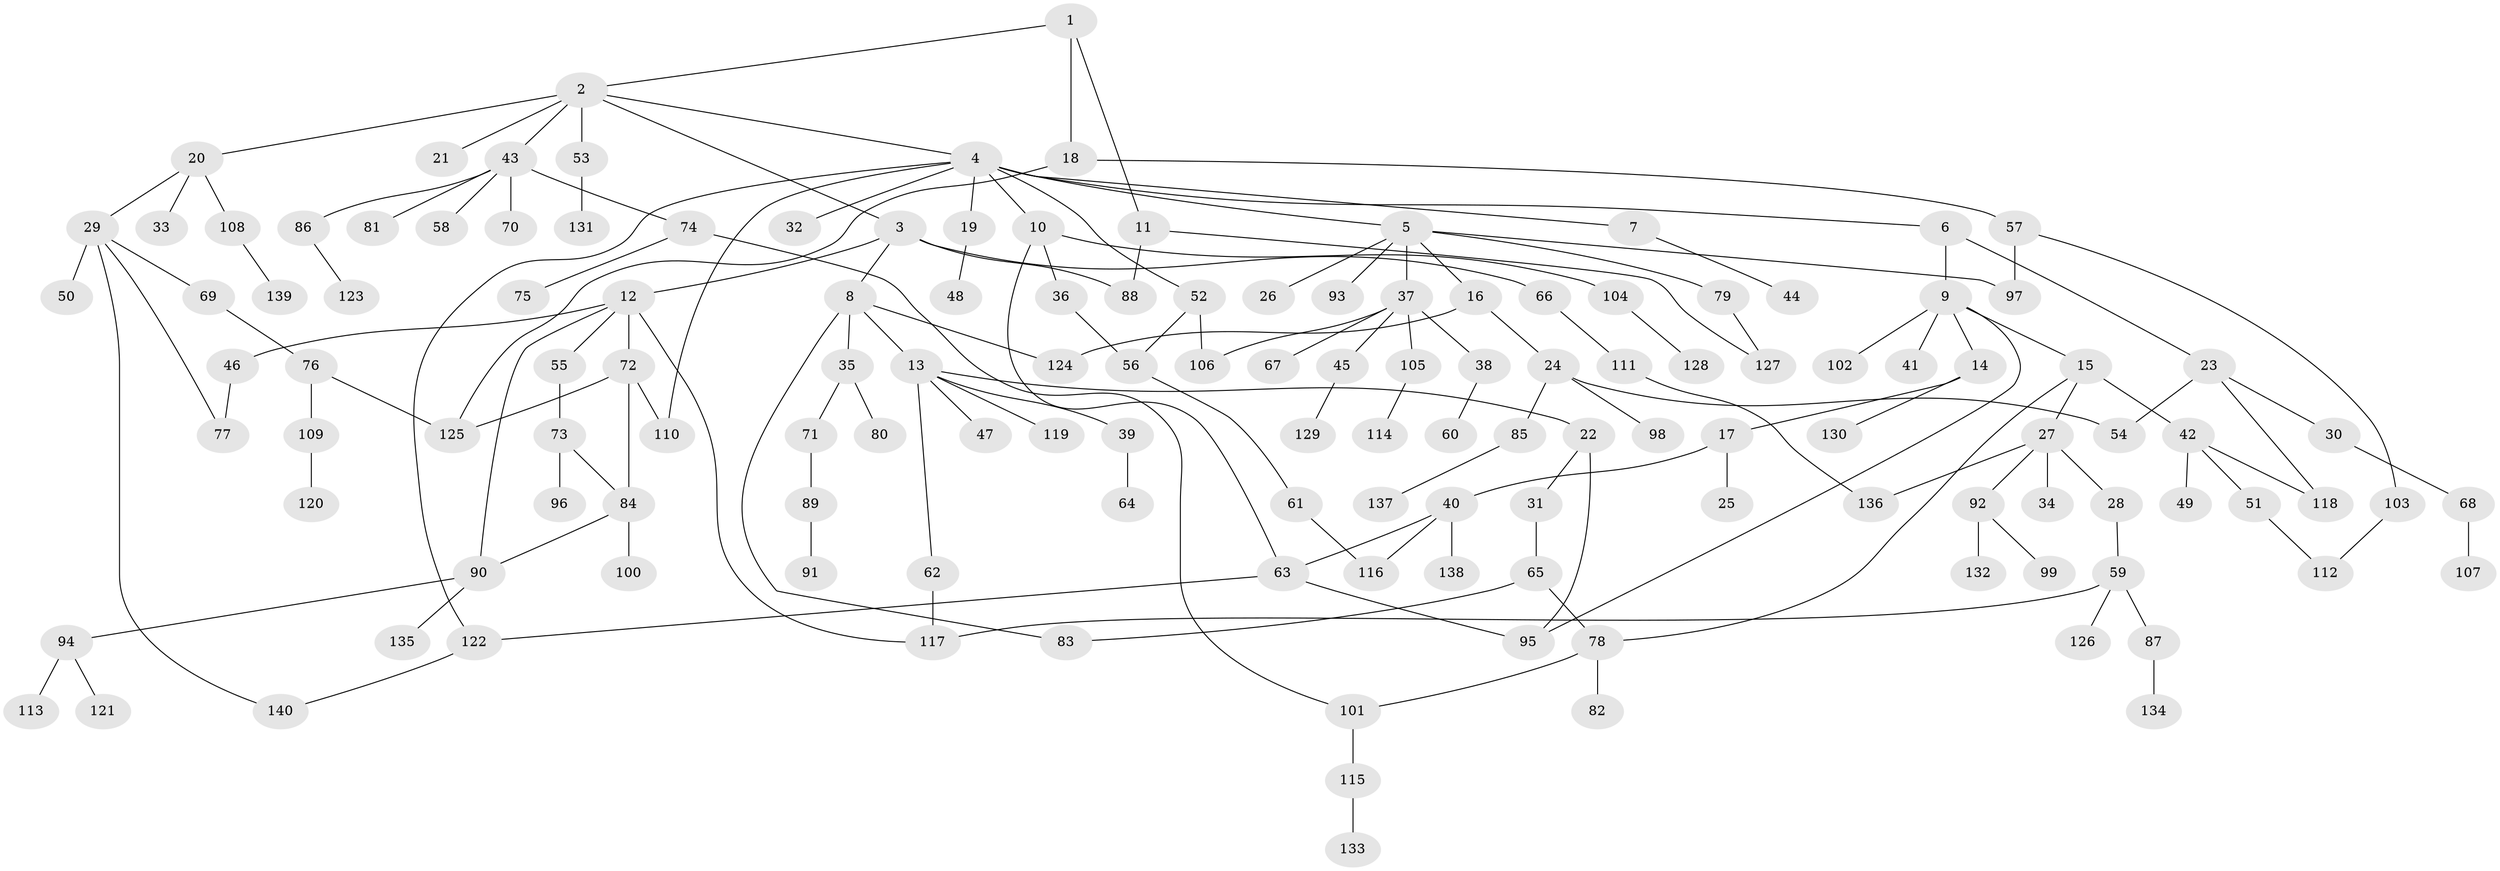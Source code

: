 // coarse degree distribution, {4: 0.061224489795918366, 11: 0.01020408163265306, 5: 0.08163265306122448, 10: 0.01020408163265306, 7: 0.02040816326530612, 6: 0.030612244897959183, 3: 0.16326530612244897, 1: 0.3979591836734694, 2: 0.22448979591836735}
// Generated by graph-tools (version 1.1) at 2025/23/03/03/25 07:23:33]
// undirected, 140 vertices, 166 edges
graph export_dot {
graph [start="1"]
  node [color=gray90,style=filled];
  1;
  2;
  3;
  4;
  5;
  6;
  7;
  8;
  9;
  10;
  11;
  12;
  13;
  14;
  15;
  16;
  17;
  18;
  19;
  20;
  21;
  22;
  23;
  24;
  25;
  26;
  27;
  28;
  29;
  30;
  31;
  32;
  33;
  34;
  35;
  36;
  37;
  38;
  39;
  40;
  41;
  42;
  43;
  44;
  45;
  46;
  47;
  48;
  49;
  50;
  51;
  52;
  53;
  54;
  55;
  56;
  57;
  58;
  59;
  60;
  61;
  62;
  63;
  64;
  65;
  66;
  67;
  68;
  69;
  70;
  71;
  72;
  73;
  74;
  75;
  76;
  77;
  78;
  79;
  80;
  81;
  82;
  83;
  84;
  85;
  86;
  87;
  88;
  89;
  90;
  91;
  92;
  93;
  94;
  95;
  96;
  97;
  98;
  99;
  100;
  101;
  102;
  103;
  104;
  105;
  106;
  107;
  108;
  109;
  110;
  111;
  112;
  113;
  114;
  115;
  116;
  117;
  118;
  119;
  120;
  121;
  122;
  123;
  124;
  125;
  126;
  127;
  128;
  129;
  130;
  131;
  132;
  133;
  134;
  135;
  136;
  137;
  138;
  139;
  140;
  1 -- 2;
  1 -- 11;
  1 -- 18;
  2 -- 3;
  2 -- 4;
  2 -- 20;
  2 -- 21;
  2 -- 43;
  2 -- 53;
  3 -- 8;
  3 -- 12;
  3 -- 66;
  3 -- 88;
  4 -- 5;
  4 -- 6;
  4 -- 7;
  4 -- 10;
  4 -- 19;
  4 -- 32;
  4 -- 52;
  4 -- 110;
  4 -- 122;
  5 -- 16;
  5 -- 26;
  5 -- 37;
  5 -- 79;
  5 -- 93;
  5 -- 97;
  6 -- 9;
  6 -- 23;
  7 -- 44;
  8 -- 13;
  8 -- 35;
  8 -- 83;
  8 -- 124;
  9 -- 14;
  9 -- 15;
  9 -- 41;
  9 -- 102;
  9 -- 95;
  10 -- 36;
  10 -- 104;
  10 -- 63;
  11 -- 127;
  11 -- 88;
  12 -- 46;
  12 -- 55;
  12 -- 72;
  12 -- 90;
  12 -- 117;
  13 -- 22;
  13 -- 39;
  13 -- 47;
  13 -- 62;
  13 -- 119;
  14 -- 17;
  14 -- 130;
  15 -- 27;
  15 -- 42;
  15 -- 78;
  16 -- 24;
  16 -- 124;
  17 -- 25;
  17 -- 40;
  18 -- 57;
  18 -- 125;
  19 -- 48;
  20 -- 29;
  20 -- 33;
  20 -- 108;
  22 -- 31;
  22 -- 95;
  23 -- 30;
  23 -- 54;
  23 -- 118;
  24 -- 85;
  24 -- 98;
  24 -- 54;
  27 -- 28;
  27 -- 34;
  27 -- 92;
  27 -- 136;
  28 -- 59;
  29 -- 50;
  29 -- 69;
  29 -- 140;
  29 -- 77;
  30 -- 68;
  31 -- 65;
  35 -- 71;
  35 -- 80;
  36 -- 56;
  37 -- 38;
  37 -- 45;
  37 -- 67;
  37 -- 105;
  37 -- 106;
  38 -- 60;
  39 -- 64;
  40 -- 63;
  40 -- 138;
  40 -- 116;
  42 -- 49;
  42 -- 51;
  42 -- 118;
  43 -- 58;
  43 -- 70;
  43 -- 74;
  43 -- 81;
  43 -- 86;
  45 -- 129;
  46 -- 77;
  51 -- 112;
  52 -- 56;
  52 -- 106;
  53 -- 131;
  55 -- 73;
  56 -- 61;
  57 -- 97;
  57 -- 103;
  59 -- 87;
  59 -- 126;
  59 -- 117;
  61 -- 116;
  62 -- 117;
  63 -- 95;
  63 -- 122;
  65 -- 78;
  65 -- 83;
  66 -- 111;
  68 -- 107;
  69 -- 76;
  71 -- 89;
  72 -- 84;
  72 -- 125;
  72 -- 110;
  73 -- 84;
  73 -- 96;
  74 -- 75;
  74 -- 101;
  76 -- 109;
  76 -- 125;
  78 -- 82;
  78 -- 101;
  79 -- 127;
  84 -- 100;
  84 -- 90;
  85 -- 137;
  86 -- 123;
  87 -- 134;
  89 -- 91;
  90 -- 94;
  90 -- 135;
  92 -- 99;
  92 -- 132;
  94 -- 113;
  94 -- 121;
  101 -- 115;
  103 -- 112;
  104 -- 128;
  105 -- 114;
  108 -- 139;
  109 -- 120;
  111 -- 136;
  115 -- 133;
  122 -- 140;
}
